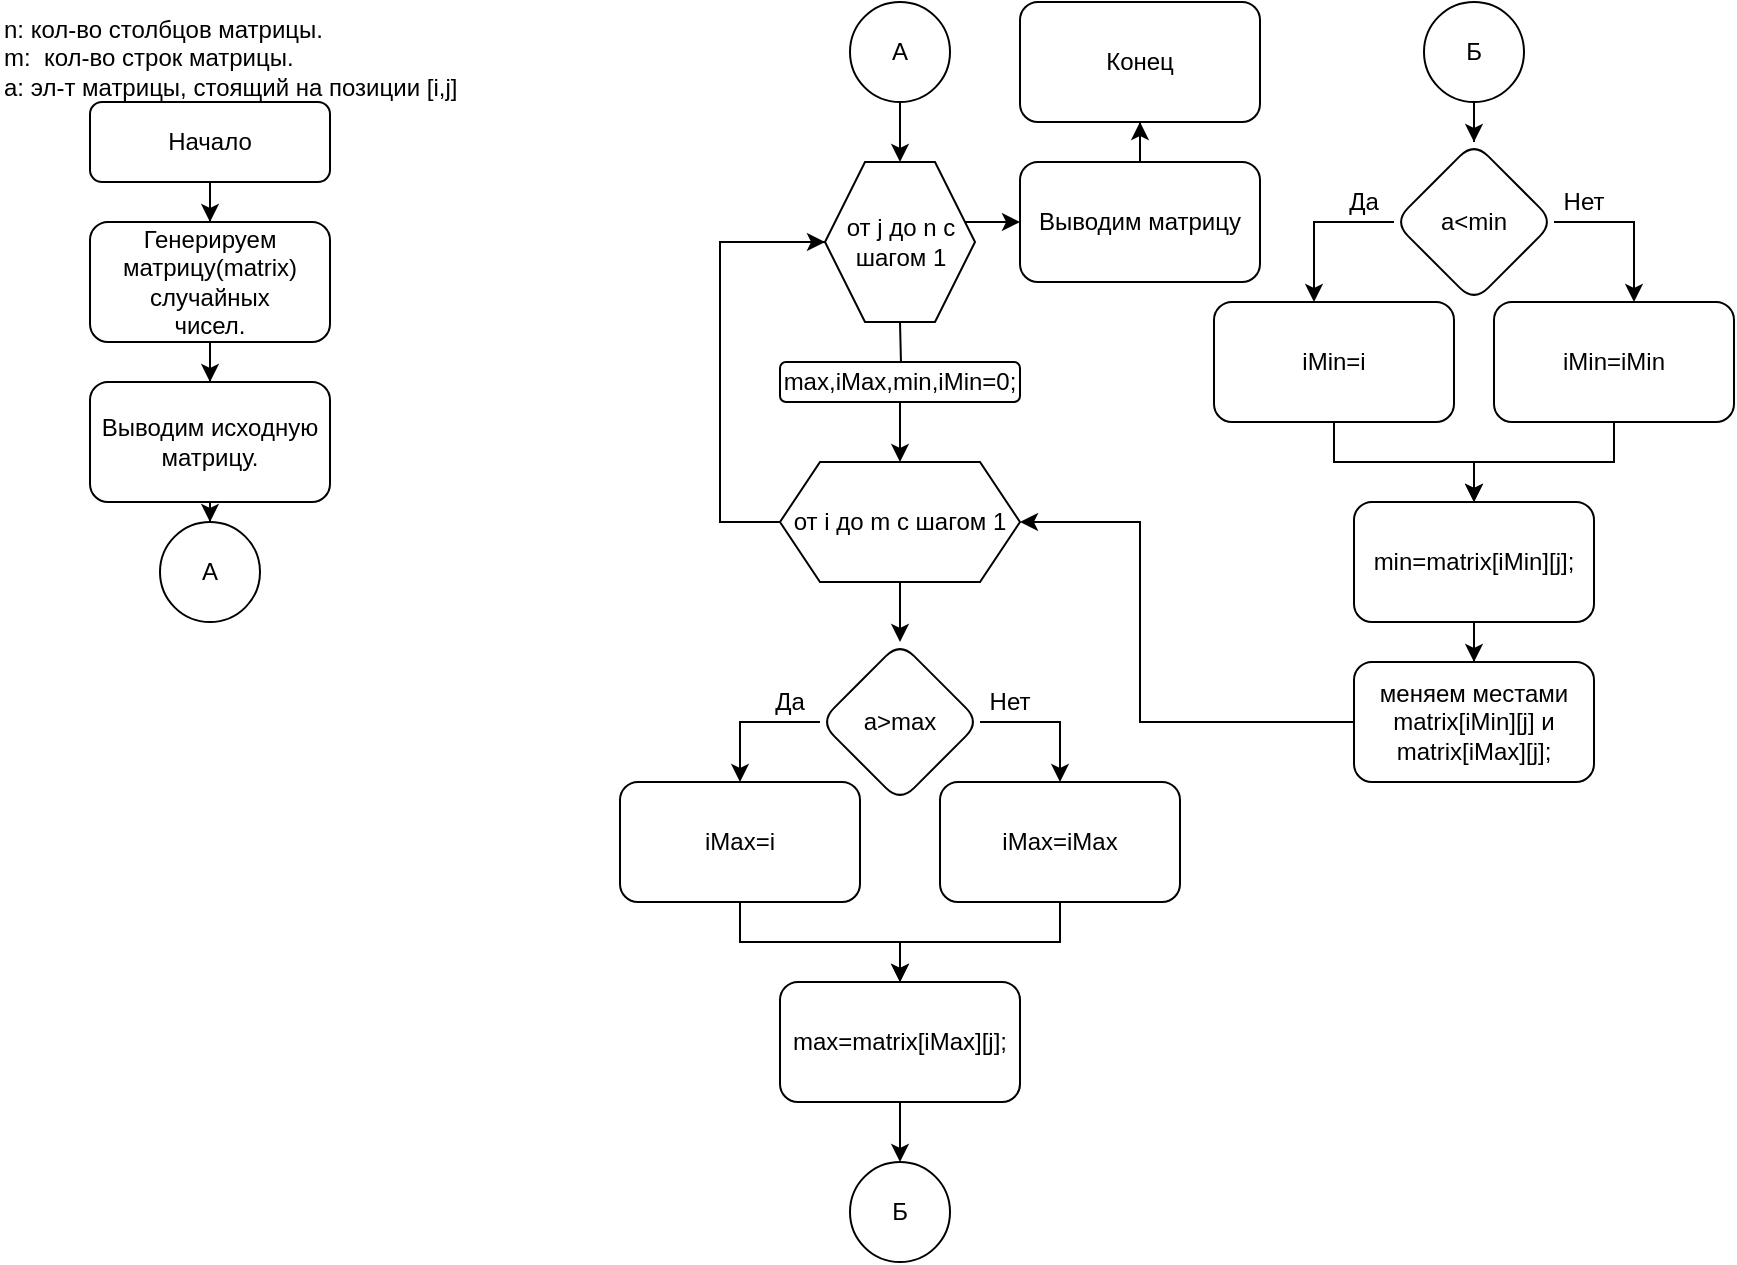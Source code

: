 <mxfile version="21.1.1" type="github">
  <diagram id="C5RBs43oDa-KdzZeNtuy" name="Page-1">
    <mxGraphModel dx="2261" dy="796" grid="1" gridSize="10" guides="1" tooltips="1" connect="1" arrows="1" fold="1" page="1" pageScale="1" pageWidth="827" pageHeight="1169" math="0" shadow="0">
      <root>
        <mxCell id="WIyWlLk6GJQsqaUBKTNV-0" />
        <mxCell id="WIyWlLk6GJQsqaUBKTNV-1" parent="WIyWlLk6GJQsqaUBKTNV-0" />
        <mxCell id="d9C8rhw2RT4JqZqJJ3nN-1" value="" style="edgeStyle=orthogonalEdgeStyle;rounded=0;orthogonalLoop=1;jettySize=auto;html=1;" parent="WIyWlLk6GJQsqaUBKTNV-1" source="d9C8rhw2RT4JqZqJJ3nN-2" target="d9C8rhw2RT4JqZqJJ3nN-4" edge="1">
          <mxGeometry relative="1" as="geometry" />
        </mxCell>
        <mxCell id="d9C8rhw2RT4JqZqJJ3nN-2" value="Начало" style="rounded=1;whiteSpace=wrap;html=1;fontSize=12;glass=0;strokeWidth=1;shadow=0;" parent="WIyWlLk6GJQsqaUBKTNV-1" vertex="1">
          <mxGeometry x="5" y="110" width="120" height="40" as="geometry" />
        </mxCell>
        <mxCell id="d9C8rhw2RT4JqZqJJ3nN-3" value="" style="edgeStyle=orthogonalEdgeStyle;rounded=0;orthogonalLoop=1;jettySize=auto;html=1;" parent="WIyWlLk6GJQsqaUBKTNV-1" source="d9C8rhw2RT4JqZqJJ3nN-4" target="d9C8rhw2RT4JqZqJJ3nN-6" edge="1">
          <mxGeometry relative="1" as="geometry" />
        </mxCell>
        <mxCell id="d9C8rhw2RT4JqZqJJ3nN-4" value="&lt;div&gt;Генерируем&lt;/div&gt;&lt;div&gt;матрицу(matrix) случайных&lt;/div&gt;&lt;div&gt;чисел.&lt;br&gt;&lt;/div&gt;" style="whiteSpace=wrap;html=1;rounded=1;glass=0;strokeWidth=1;shadow=0;" parent="WIyWlLk6GJQsqaUBKTNV-1" vertex="1">
          <mxGeometry x="5" y="170" width="120" height="60" as="geometry" />
        </mxCell>
        <mxCell id="d9C8rhw2RT4JqZqJJ3nN-5" value="" style="edgeStyle=orthogonalEdgeStyle;rounded=0;orthogonalLoop=1;jettySize=auto;html=1;" parent="WIyWlLk6GJQsqaUBKTNV-1" source="d9C8rhw2RT4JqZqJJ3nN-6" target="d9C8rhw2RT4JqZqJJ3nN-16" edge="1">
          <mxGeometry relative="1" as="geometry" />
        </mxCell>
        <mxCell id="d9C8rhw2RT4JqZqJJ3nN-6" value="&lt;div&gt;Выводим исходную матрицу.&lt;/div&gt;" style="whiteSpace=wrap;html=1;rounded=1;glass=0;strokeWidth=1;shadow=0;" parent="WIyWlLk6GJQsqaUBKTNV-1" vertex="1">
          <mxGeometry x="5" y="250" width="120" height="60" as="geometry" />
        </mxCell>
        <mxCell id="d9C8rhw2RT4JqZqJJ3nN-23" value="" style="edgeStyle=orthogonalEdgeStyle;rounded=0;orthogonalLoop=1;jettySize=auto;html=1;" parent="WIyWlLk6GJQsqaUBKTNV-1" target="d9C8rhw2RT4JqZqJJ3nN-22" edge="1">
          <mxGeometry relative="1" as="geometry">
            <mxPoint x="410" y="220" as="sourcePoint" />
          </mxGeometry>
        </mxCell>
        <mxCell id="d9C8rhw2RT4JqZqJJ3nN-62" value="" style="edgeStyle=orthogonalEdgeStyle;rounded=0;orthogonalLoop=1;jettySize=auto;html=1;" parent="WIyWlLk6GJQsqaUBKTNV-1" target="d9C8rhw2RT4JqZqJJ3nN-61" edge="1">
          <mxGeometry relative="1" as="geometry">
            <mxPoint x="370" y="180" as="sourcePoint" />
          </mxGeometry>
        </mxCell>
        <mxCell id="d9C8rhw2RT4JqZqJJ3nN-10" value="&lt;div&gt;n: кол-во столбцов матрицы.&lt;/div&gt;&lt;div&gt;m:&amp;nbsp; кол-во строк матрицы.&lt;/div&gt;&lt;div&gt;a: эл-т матрицы, стоящий на позиции [i,j]&lt;/div&gt;" style="text;whiteSpace=wrap;html=1;" parent="WIyWlLk6GJQsqaUBKTNV-1" vertex="1">
          <mxGeometry x="-40" y="60" width="235" height="40" as="geometry" />
        </mxCell>
        <mxCell id="d9C8rhw2RT4JqZqJJ3nN-26" value="" style="edgeStyle=orthogonalEdgeStyle;rounded=0;orthogonalLoop=1;jettySize=auto;html=1;exitX=0.5;exitY=1;exitDx=0;exitDy=0;" parent="WIyWlLk6GJQsqaUBKTNV-1" source="-plqVl6FCHnY9Dxjhe5o-2" target="d9C8rhw2RT4JqZqJJ3nN-25" edge="1">
          <mxGeometry relative="1" as="geometry">
            <mxPoint x="410" y="360" as="sourcePoint" />
          </mxGeometry>
        </mxCell>
        <mxCell id="d9C8rhw2RT4JqZqJJ3nN-16" value="A" style="ellipse;whiteSpace=wrap;html=1;rounded=1;glass=0;strokeWidth=1;shadow=0;" parent="WIyWlLk6GJQsqaUBKTNV-1" vertex="1">
          <mxGeometry x="40" y="320" width="50" height="50" as="geometry" />
        </mxCell>
        <mxCell id="d9C8rhw2RT4JqZqJJ3nN-17" value="" style="edgeStyle=orthogonalEdgeStyle;rounded=0;orthogonalLoop=1;jettySize=auto;html=1;" parent="WIyWlLk6GJQsqaUBKTNV-1" source="d9C8rhw2RT4JqZqJJ3nN-18" edge="1">
          <mxGeometry relative="1" as="geometry">
            <mxPoint x="410" y="140" as="targetPoint" />
          </mxGeometry>
        </mxCell>
        <mxCell id="d9C8rhw2RT4JqZqJJ3nN-18" value="A" style="ellipse;whiteSpace=wrap;html=1;rounded=1;glass=0;strokeWidth=1;shadow=0;" parent="WIyWlLk6GJQsqaUBKTNV-1" vertex="1">
          <mxGeometry x="385" y="60" width="50" height="50" as="geometry" />
        </mxCell>
        <mxCell id="d9C8rhw2RT4JqZqJJ3nN-24" value="" style="edgeStyle=orthogonalEdgeStyle;rounded=0;orthogonalLoop=1;jettySize=auto;html=1;entryX=0.5;entryY=0;entryDx=0;entryDy=0;" parent="WIyWlLk6GJQsqaUBKTNV-1" source="d9C8rhw2RT4JqZqJJ3nN-22" target="-plqVl6FCHnY9Dxjhe5o-2" edge="1">
          <mxGeometry relative="1" as="geometry">
            <mxPoint x="410" y="280" as="targetPoint" />
          </mxGeometry>
        </mxCell>
        <mxCell id="d9C8rhw2RT4JqZqJJ3nN-22" value="max,iMax,min,iMin=0;" style="whiteSpace=wrap;html=1;rounded=1;glass=0;strokeWidth=1;shadow=0;" parent="WIyWlLk6GJQsqaUBKTNV-1" vertex="1">
          <mxGeometry x="350" y="240" width="120" height="20" as="geometry" />
        </mxCell>
        <mxCell id="d9C8rhw2RT4JqZqJJ3nN-28" value="" style="edgeStyle=orthogonalEdgeStyle;rounded=0;orthogonalLoop=1;jettySize=auto;html=1;" parent="WIyWlLk6GJQsqaUBKTNV-1" source="d9C8rhw2RT4JqZqJJ3nN-25" target="d9C8rhw2RT4JqZqJJ3nN-27" edge="1">
          <mxGeometry relative="1" as="geometry">
            <Array as="points">
              <mxPoint x="330" y="420" />
            </Array>
          </mxGeometry>
        </mxCell>
        <mxCell id="d9C8rhw2RT4JqZqJJ3nN-30" value="" style="edgeStyle=orthogonalEdgeStyle;rounded=0;orthogonalLoop=1;jettySize=auto;html=1;" parent="WIyWlLk6GJQsqaUBKTNV-1" source="d9C8rhw2RT4JqZqJJ3nN-25" target="d9C8rhw2RT4JqZqJJ3nN-29" edge="1">
          <mxGeometry relative="1" as="geometry">
            <Array as="points">
              <mxPoint x="490" y="420" />
            </Array>
          </mxGeometry>
        </mxCell>
        <mxCell id="d9C8rhw2RT4JqZqJJ3nN-25" value="a&amp;gt;max" style="rhombus;whiteSpace=wrap;html=1;rounded=1;glass=0;strokeWidth=1;shadow=0;" parent="WIyWlLk6GJQsqaUBKTNV-1" vertex="1">
          <mxGeometry x="370" y="380" width="80" height="80" as="geometry" />
        </mxCell>
        <mxCell id="d9C8rhw2RT4JqZqJJ3nN-35" value="" style="edgeStyle=orthogonalEdgeStyle;rounded=0;orthogonalLoop=1;jettySize=auto;html=1;" parent="WIyWlLk6GJQsqaUBKTNV-1" source="d9C8rhw2RT4JqZqJJ3nN-27" target="d9C8rhw2RT4JqZqJJ3nN-34" edge="1">
          <mxGeometry relative="1" as="geometry" />
        </mxCell>
        <mxCell id="d9C8rhw2RT4JqZqJJ3nN-27" value="iMax=i" style="whiteSpace=wrap;html=1;rounded=1;glass=0;strokeWidth=1;shadow=0;" parent="WIyWlLk6GJQsqaUBKTNV-1" vertex="1">
          <mxGeometry x="270" y="450" width="120" height="60" as="geometry" />
        </mxCell>
        <mxCell id="d9C8rhw2RT4JqZqJJ3nN-36" value="" style="edgeStyle=orthogonalEdgeStyle;rounded=0;orthogonalLoop=1;jettySize=auto;html=1;" parent="WIyWlLk6GJQsqaUBKTNV-1" source="d9C8rhw2RT4JqZqJJ3nN-29" target="d9C8rhw2RT4JqZqJJ3nN-34" edge="1">
          <mxGeometry relative="1" as="geometry" />
        </mxCell>
        <mxCell id="d9C8rhw2RT4JqZqJJ3nN-29" value="iMax=iMax" style="whiteSpace=wrap;html=1;rounded=1;glass=0;strokeWidth=1;shadow=0;" parent="WIyWlLk6GJQsqaUBKTNV-1" vertex="1">
          <mxGeometry x="430" y="450" width="120" height="60" as="geometry" />
        </mxCell>
        <mxCell id="d9C8rhw2RT4JqZqJJ3nN-32" value="&lt;div&gt;Да&lt;/div&gt;" style="text;html=1;strokeColor=none;fillColor=none;align=center;verticalAlign=middle;whiteSpace=wrap;rounded=0;" parent="WIyWlLk6GJQsqaUBKTNV-1" vertex="1">
          <mxGeometry x="340" y="400" width="30" height="20" as="geometry" />
        </mxCell>
        <mxCell id="d9C8rhw2RT4JqZqJJ3nN-33" value="&lt;div&gt;Нет&lt;/div&gt;" style="text;html=1;strokeColor=none;fillColor=none;align=center;verticalAlign=middle;whiteSpace=wrap;rounded=0;" parent="WIyWlLk6GJQsqaUBKTNV-1" vertex="1">
          <mxGeometry x="450" y="400" width="30" height="20" as="geometry" />
        </mxCell>
        <mxCell id="d9C8rhw2RT4JqZqJJ3nN-56" value="" style="edgeStyle=orthogonalEdgeStyle;rounded=0;orthogonalLoop=1;jettySize=auto;html=1;" parent="WIyWlLk6GJQsqaUBKTNV-1" source="d9C8rhw2RT4JqZqJJ3nN-34" target="d9C8rhw2RT4JqZqJJ3nN-55" edge="1">
          <mxGeometry relative="1" as="geometry" />
        </mxCell>
        <mxCell id="d9C8rhw2RT4JqZqJJ3nN-34" value="max=matrix[iMax][j];" style="whiteSpace=wrap;html=1;rounded=1;glass=0;strokeWidth=1;shadow=0;" parent="WIyWlLk6GJQsqaUBKTNV-1" vertex="1">
          <mxGeometry x="350" y="550" width="120" height="60" as="geometry" />
        </mxCell>
        <mxCell id="d9C8rhw2RT4JqZqJJ3nN-37" value="" style="edgeStyle=orthogonalEdgeStyle;rounded=0;orthogonalLoop=1;jettySize=auto;html=1;" parent="WIyWlLk6GJQsqaUBKTNV-1" source="d9C8rhw2RT4JqZqJJ3nN-39" target="d9C8rhw2RT4JqZqJJ3nN-41" edge="1">
          <mxGeometry relative="1" as="geometry">
            <Array as="points">
              <mxPoint x="617" y="170" />
            </Array>
          </mxGeometry>
        </mxCell>
        <mxCell id="d9C8rhw2RT4JqZqJJ3nN-38" value="" style="edgeStyle=orthogonalEdgeStyle;rounded=0;orthogonalLoop=1;jettySize=auto;html=1;" parent="WIyWlLk6GJQsqaUBKTNV-1" source="d9C8rhw2RT4JqZqJJ3nN-39" target="d9C8rhw2RT4JqZqJJ3nN-43" edge="1">
          <mxGeometry relative="1" as="geometry">
            <Array as="points">
              <mxPoint x="777" y="170" />
            </Array>
          </mxGeometry>
        </mxCell>
        <mxCell id="d9C8rhw2RT4JqZqJJ3nN-39" value="a&amp;lt;min" style="rhombus;whiteSpace=wrap;html=1;rounded=1;glass=0;strokeWidth=1;shadow=0;" parent="WIyWlLk6GJQsqaUBKTNV-1" vertex="1">
          <mxGeometry x="657" y="130" width="80" height="80" as="geometry" />
        </mxCell>
        <mxCell id="d9C8rhw2RT4JqZqJJ3nN-40" value="" style="edgeStyle=orthogonalEdgeStyle;rounded=0;orthogonalLoop=1;jettySize=auto;html=1;" parent="WIyWlLk6GJQsqaUBKTNV-1" source="d9C8rhw2RT4JqZqJJ3nN-41" target="d9C8rhw2RT4JqZqJJ3nN-46" edge="1">
          <mxGeometry relative="1" as="geometry" />
        </mxCell>
        <mxCell id="d9C8rhw2RT4JqZqJJ3nN-41" value="iMin=i" style="whiteSpace=wrap;html=1;rounded=1;glass=0;strokeWidth=1;shadow=0;" parent="WIyWlLk6GJQsqaUBKTNV-1" vertex="1">
          <mxGeometry x="567" y="210" width="120" height="60" as="geometry" />
        </mxCell>
        <mxCell id="d9C8rhw2RT4JqZqJJ3nN-42" value="" style="edgeStyle=orthogonalEdgeStyle;rounded=0;orthogonalLoop=1;jettySize=auto;html=1;" parent="WIyWlLk6GJQsqaUBKTNV-1" source="d9C8rhw2RT4JqZqJJ3nN-43" target="d9C8rhw2RT4JqZqJJ3nN-46" edge="1">
          <mxGeometry relative="1" as="geometry" />
        </mxCell>
        <mxCell id="d9C8rhw2RT4JqZqJJ3nN-43" value="iMin=iMin" style="whiteSpace=wrap;html=1;rounded=1;glass=0;strokeWidth=1;shadow=0;" parent="WIyWlLk6GJQsqaUBKTNV-1" vertex="1">
          <mxGeometry x="707" y="210" width="120" height="60" as="geometry" />
        </mxCell>
        <mxCell id="d9C8rhw2RT4JqZqJJ3nN-44" value="&lt;div&gt;Да&lt;/div&gt;" style="text;html=1;strokeColor=none;fillColor=none;align=center;verticalAlign=middle;whiteSpace=wrap;rounded=0;" parent="WIyWlLk6GJQsqaUBKTNV-1" vertex="1">
          <mxGeometry x="627" y="150" width="30" height="20" as="geometry" />
        </mxCell>
        <mxCell id="d9C8rhw2RT4JqZqJJ3nN-45" value="&lt;div&gt;Нет&lt;/div&gt;" style="text;html=1;strokeColor=none;fillColor=none;align=center;verticalAlign=middle;whiteSpace=wrap;rounded=0;" parent="WIyWlLk6GJQsqaUBKTNV-1" vertex="1">
          <mxGeometry x="737" y="150" width="30" height="20" as="geometry" />
        </mxCell>
        <mxCell id="d9C8rhw2RT4JqZqJJ3nN-53" value="" style="edgeStyle=orthogonalEdgeStyle;rounded=0;orthogonalLoop=1;jettySize=auto;html=1;" parent="WIyWlLk6GJQsqaUBKTNV-1" source="d9C8rhw2RT4JqZqJJ3nN-46" target="d9C8rhw2RT4JqZqJJ3nN-52" edge="1">
          <mxGeometry relative="1" as="geometry" />
        </mxCell>
        <mxCell id="d9C8rhw2RT4JqZqJJ3nN-46" value="min=matrix[iMin][j];" style="whiteSpace=wrap;html=1;rounded=1;glass=0;strokeWidth=1;shadow=0;" parent="WIyWlLk6GJQsqaUBKTNV-1" vertex="1">
          <mxGeometry x="637" y="310" width="120" height="60" as="geometry" />
        </mxCell>
        <mxCell id="d9C8rhw2RT4JqZqJJ3nN-52" value="меняем местами matrix[iMin][j] и matrix[iMax][j];" style="whiteSpace=wrap;html=1;rounded=1;glass=0;strokeWidth=1;shadow=0;" parent="WIyWlLk6GJQsqaUBKTNV-1" vertex="1">
          <mxGeometry x="637" y="390" width="120" height="60" as="geometry" />
        </mxCell>
        <mxCell id="d9C8rhw2RT4JqZqJJ3nN-55" value="Б" style="ellipse;whiteSpace=wrap;html=1;rounded=1;glass=0;strokeWidth=1;shadow=0;" parent="WIyWlLk6GJQsqaUBKTNV-1" vertex="1">
          <mxGeometry x="385" y="640" width="50" height="50" as="geometry" />
        </mxCell>
        <mxCell id="d9C8rhw2RT4JqZqJJ3nN-58" value="" style="edgeStyle=orthogonalEdgeStyle;rounded=0;orthogonalLoop=1;jettySize=auto;html=1;" parent="WIyWlLk6GJQsqaUBKTNV-1" source="d9C8rhw2RT4JqZqJJ3nN-57" target="d9C8rhw2RT4JqZqJJ3nN-39" edge="1">
          <mxGeometry relative="1" as="geometry" />
        </mxCell>
        <mxCell id="d9C8rhw2RT4JqZqJJ3nN-57" value="Б" style="ellipse;whiteSpace=wrap;html=1;rounded=1;glass=0;strokeWidth=1;shadow=0;" parent="WIyWlLk6GJQsqaUBKTNV-1" vertex="1">
          <mxGeometry x="672" y="60" width="50" height="50" as="geometry" />
        </mxCell>
        <mxCell id="d9C8rhw2RT4JqZqJJ3nN-60" value="" style="endArrow=classic;html=1;rounded=0;entryX=1;entryY=0.5;entryDx=0;entryDy=0;exitX=0;exitY=0.5;exitDx=0;exitDy=0;" parent="WIyWlLk6GJQsqaUBKTNV-1" source="d9C8rhw2RT4JqZqJJ3nN-52" target="-plqVl6FCHnY9Dxjhe5o-2" edge="1">
          <mxGeometry width="50" height="50" relative="1" as="geometry">
            <mxPoint x="530" y="430" as="sourcePoint" />
            <mxPoint x="450" y="180" as="targetPoint" />
            <Array as="points">
              <mxPoint x="530" y="420" />
              <mxPoint x="530" y="320" />
            </Array>
          </mxGeometry>
        </mxCell>
        <mxCell id="d9C8rhw2RT4JqZqJJ3nN-66" value="" style="edgeStyle=orthogonalEdgeStyle;rounded=0;orthogonalLoop=1;jettySize=auto;html=1;" parent="WIyWlLk6GJQsqaUBKTNV-1" source="d9C8rhw2RT4JqZqJJ3nN-61" target="d9C8rhw2RT4JqZqJJ3nN-65" edge="1">
          <mxGeometry relative="1" as="geometry" />
        </mxCell>
        <mxCell id="d9C8rhw2RT4JqZqJJ3nN-61" value="Выводим матрицу" style="whiteSpace=wrap;html=1;rounded=1;glass=0;strokeWidth=1;shadow=0;" parent="WIyWlLk6GJQsqaUBKTNV-1" vertex="1">
          <mxGeometry x="470" y="140" width="120" height="60" as="geometry" />
        </mxCell>
        <mxCell id="d9C8rhw2RT4JqZqJJ3nN-65" value="Конец" style="whiteSpace=wrap;html=1;rounded=1;glass=0;strokeWidth=1;shadow=0;" parent="WIyWlLk6GJQsqaUBKTNV-1" vertex="1">
          <mxGeometry x="470" y="60" width="120" height="60" as="geometry" />
        </mxCell>
        <mxCell id="-plqVl6FCHnY9Dxjhe5o-0" value="от j до n с шагом 1" style="shape=hexagon;perimeter=hexagonPerimeter2;whiteSpace=wrap;html=1;fixedSize=1;" vertex="1" parent="WIyWlLk6GJQsqaUBKTNV-1">
          <mxGeometry x="372.5" y="140" width="75" height="80" as="geometry" />
        </mxCell>
        <mxCell id="-plqVl6FCHnY9Dxjhe5o-2" value="от i до m с шагом 1" style="shape=hexagon;perimeter=hexagonPerimeter2;whiteSpace=wrap;html=1;fixedSize=1;" vertex="1" parent="WIyWlLk6GJQsqaUBKTNV-1">
          <mxGeometry x="350" y="290" width="120" height="60" as="geometry" />
        </mxCell>
        <mxCell id="-plqVl6FCHnY9Dxjhe5o-5" value="" style="endArrow=classic;html=1;rounded=0;entryX=0;entryY=0.5;entryDx=0;entryDy=0;exitX=0;exitY=0.5;exitDx=0;exitDy=0;" edge="1" parent="WIyWlLk6GJQsqaUBKTNV-1" source="-plqVl6FCHnY9Dxjhe5o-2" target="-plqVl6FCHnY9Dxjhe5o-0">
          <mxGeometry width="50" height="50" relative="1" as="geometry">
            <mxPoint x="260" y="240" as="sourcePoint" />
            <mxPoint x="310" y="190" as="targetPoint" />
            <Array as="points">
              <mxPoint x="320" y="320" />
              <mxPoint x="320" y="180" />
            </Array>
          </mxGeometry>
        </mxCell>
      </root>
    </mxGraphModel>
  </diagram>
</mxfile>
